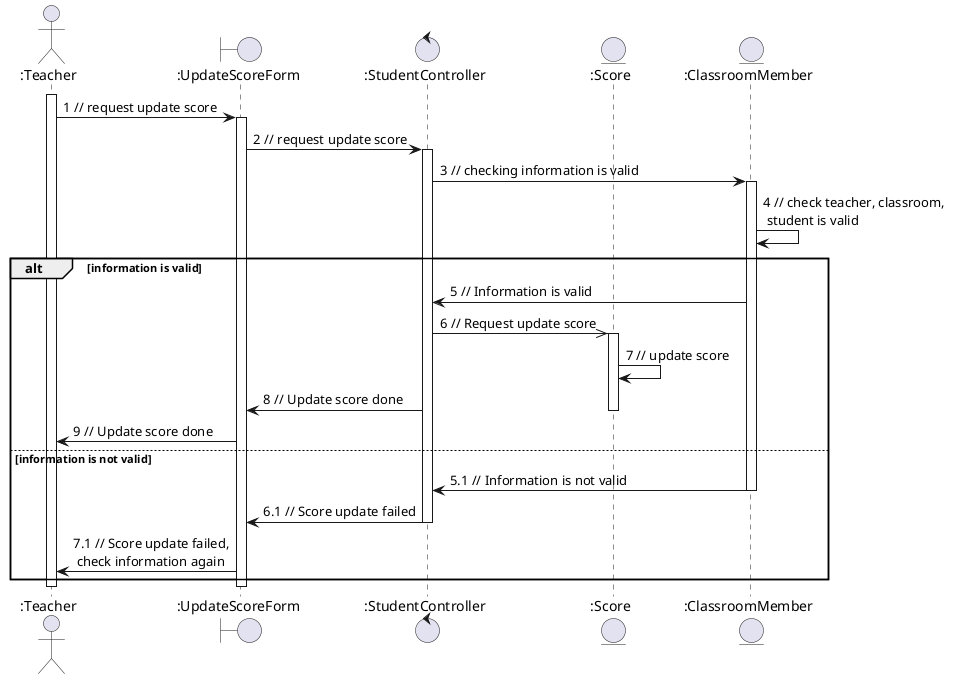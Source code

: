 @startuml updateScore

actor ":Teacher"
boundary ":UpdateScoreForm"
control ":StudentController"
entity ":Score"
entity ":ClassroomMember"

activate ":Teacher"

":Teacher" -> ":UpdateScoreForm": 1 // request update score
activate ":UpdateScoreForm"
":UpdateScoreForm" -> ":StudentController": 2 // request update score
activate ":StudentController"
":StudentController" -> ":ClassroomMember": 3 // checking information is valid
activate ":ClassroomMember"
":ClassroomMember" -> ":ClassroomMember": 4 // check teacher, classroom, \n student is valid
alt information is valid
    ":ClassroomMember" -> ":StudentController": 5 // Information is valid
    ":StudentController" ->> ":Score": 6 // Request update score
    activate ":Score"
    ":Score" -> ":Score": 7 // update score
    ":StudentController" -> ":UpdateScoreForm": 8 // Update score done
    deactivate ":Score"
    ":UpdateScoreForm" -> ":Teacher": 9 // Update score done
else information is not valid
    ":ClassroomMember" -> ":StudentController": 5.1 // Information is not valid
    deactivate ":ClassroomMember"
    ":StudentController" -> ":UpdateScoreForm": 6.1 // Score update failed
    deactivate ":StudentController"
    ":UpdateScoreForm" -> ":Teacher": 7.1 // Score update failed,\n check information again
end

deactivate ":Teacher"
deactivate ":UpdateScoreForm"


@enduml